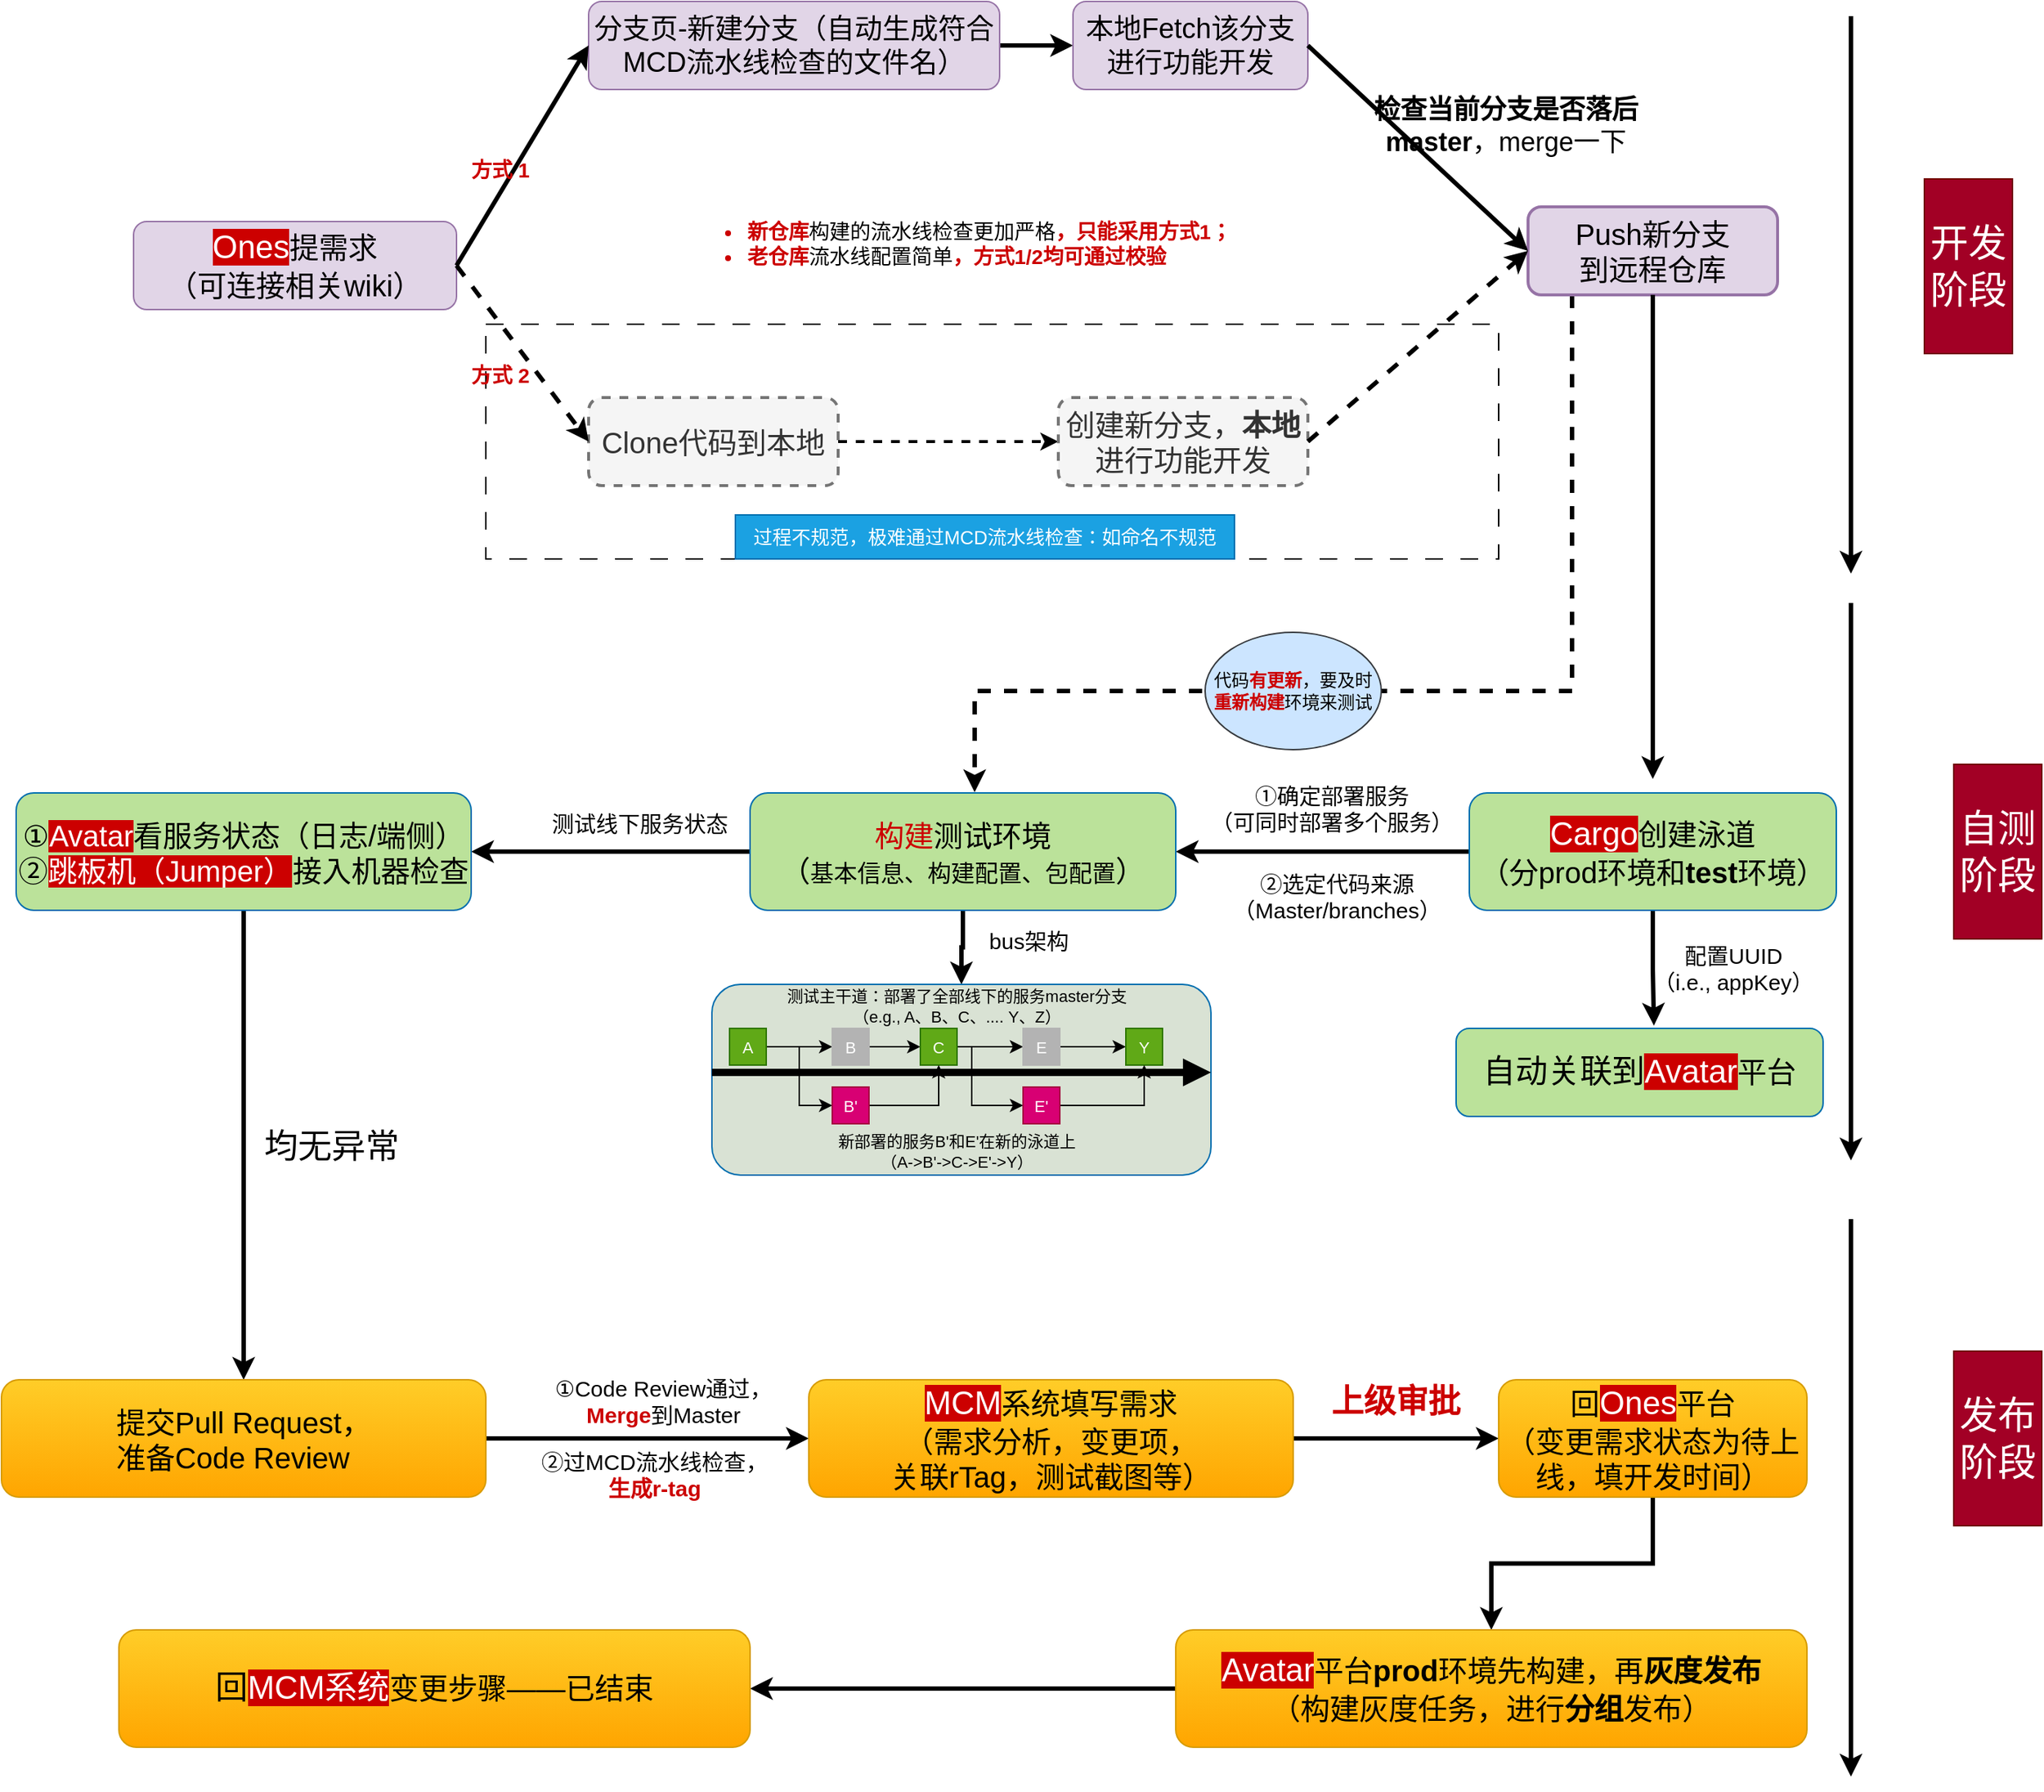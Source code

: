 <mxfile version="21.6.2" type="github">
  <diagram name="第 1 页" id="PtlEiQmd55rJlm-ZIfuo">
    <mxGraphModel dx="2620" dy="926" grid="1" gridSize="10" guides="1" tooltips="1" connect="1" arrows="1" fold="1" page="1" pageScale="1" pageWidth="827" pageHeight="1169" math="0" shadow="0">
      <root>
        <mxCell id="0" />
        <mxCell id="1" parent="0" />
        <mxCell id="-xFfhko4WXNqrOA-c1TB-1" value="&lt;font style=&quot;&quot;&gt;&lt;font color=&quot;#ffffff&quot; style=&quot;background-color: rgb(204, 0, 0); font-size: 22px;&quot;&gt;Ones&lt;/font&gt;&lt;span style=&quot;font-size: 20px;&quot;&gt;提需求&lt;/span&gt;&lt;br&gt;&lt;span style=&quot;font-size: 20px;&quot;&gt;（可连接相关wiki）&lt;/span&gt;&lt;/font&gt;" style="rounded=1;whiteSpace=wrap;html=1;fillColor=#e1d5e7;strokeColor=#9673a6;" vertex="1" parent="1">
          <mxGeometry x="-150" y="260" width="220" height="60" as="geometry" />
        </mxCell>
        <mxCell id="-xFfhko4WXNqrOA-c1TB-12" style="edgeStyle=orthogonalEdgeStyle;rounded=0;orthogonalLoop=1;jettySize=auto;html=1;entryX=0;entryY=0.5;entryDx=0;entryDy=0;strokeWidth=3;" edge="1" parent="1" source="-xFfhko4WXNqrOA-c1TB-2" target="-xFfhko4WXNqrOA-c1TB-9">
          <mxGeometry relative="1" as="geometry" />
        </mxCell>
        <mxCell id="-xFfhko4WXNqrOA-c1TB-2" value="&lt;font style=&quot;font-size: 19px;&quot;&gt;分支页-新建分支（自动生成符合MCD流水线检查的文件名）&lt;/font&gt;" style="rounded=1;whiteSpace=wrap;html=1;fillColor=#e1d5e7;strokeColor=#9673a6;" vertex="1" parent="1">
          <mxGeometry x="160" y="110" width="280" height="60" as="geometry" />
        </mxCell>
        <mxCell id="-xFfhko4WXNqrOA-c1TB-6" style="edgeStyle=orthogonalEdgeStyle;rounded=0;orthogonalLoop=1;jettySize=auto;html=1;strokeWidth=2;dashed=1;" edge="1" parent="1" source="-xFfhko4WXNqrOA-c1TB-3" target="-xFfhko4WXNqrOA-c1TB-4">
          <mxGeometry relative="1" as="geometry" />
        </mxCell>
        <mxCell id="-xFfhko4WXNqrOA-c1TB-3" value="&lt;font style=&quot;font-size: 20px;&quot;&gt;Clone代码到本地&lt;/font&gt;" style="rounded=1;whiteSpace=wrap;html=1;fillColor=#f5f5f5;strokeColor=#757575;fontColor=#333333;dashed=1;strokeWidth=2;" vertex="1" parent="1">
          <mxGeometry x="160" y="380" width="170" height="60" as="geometry" />
        </mxCell>
        <mxCell id="-xFfhko4WXNqrOA-c1TB-4" value="&lt;font style=&quot;font-size: 20px;&quot;&gt;创建新分支，&lt;b&gt;本地&lt;/b&gt;进行功能开发&lt;/font&gt;" style="rounded=1;whiteSpace=wrap;html=1;fillColor=#f5f5f5;strokeColor=#757575;fontColor=#333333;dashed=1;strokeWidth=2;" vertex="1" parent="1">
          <mxGeometry x="480" y="380" width="170" height="60" as="geometry" />
        </mxCell>
        <mxCell id="-xFfhko4WXNqrOA-c1TB-38" style="edgeStyle=orthogonalEdgeStyle;rounded=0;orthogonalLoop=1;jettySize=auto;html=1;entryX=0.526;entryY=-0.006;entryDx=0;entryDy=0;entryPerimeter=0;dashed=1;strokeWidth=3;" edge="1" parent="1" source="-xFfhko4WXNqrOA-c1TB-5" target="-xFfhko4WXNqrOA-c1TB-33">
          <mxGeometry relative="1" as="geometry">
            <mxPoint x="420" y="640" as="targetPoint" />
            <Array as="points">
              <mxPoint x="830" y="580" />
              <mxPoint x="423" y="580" />
              <mxPoint x="423" y="649" />
            </Array>
          </mxGeometry>
        </mxCell>
        <mxCell id="-xFfhko4WXNqrOA-c1TB-5" value="&lt;span style=&quot;font-size: 20px;&quot;&gt;Push新分支&lt;br&gt;到远程仓库&lt;/span&gt;" style="rounded=1;whiteSpace=wrap;html=1;fillColor=#e1d5e7;strokeColor=#9673a6;strokeWidth=2;" vertex="1" parent="1">
          <mxGeometry x="800" y="250" width="170" height="60" as="geometry" />
        </mxCell>
        <mxCell id="-xFfhko4WXNqrOA-c1TB-9" value="&lt;font style=&quot;font-size: 19px;&quot;&gt;本地Fetch该分支进行功能开发&lt;/font&gt;" style="rounded=1;whiteSpace=wrap;html=1;fillColor=#e1d5e7;strokeColor=#9673a6;" vertex="1" parent="1">
          <mxGeometry x="490" y="110" width="160" height="60" as="geometry" />
        </mxCell>
        <mxCell id="-xFfhko4WXNqrOA-c1TB-10" value="" style="endArrow=classic;html=1;rounded=0;strokeWidth=3;entryX=0;entryY=0.5;entryDx=0;entryDy=0;exitX=1;exitY=0.5;exitDx=0;exitDy=0;dashed=1;" edge="1" parent="1" source="-xFfhko4WXNqrOA-c1TB-4" target="-xFfhko4WXNqrOA-c1TB-5">
          <mxGeometry width="50" height="50" relative="1" as="geometry">
            <mxPoint x="500" y="560" as="sourcePoint" />
            <mxPoint x="550" y="510" as="targetPoint" />
          </mxGeometry>
        </mxCell>
        <mxCell id="-xFfhko4WXNqrOA-c1TB-11" value="" style="endArrow=classic;html=1;rounded=0;strokeWidth=3;entryX=0;entryY=0.5;entryDx=0;entryDy=0;exitX=1;exitY=0.5;exitDx=0;exitDy=0;" edge="1" parent="1" source="-xFfhko4WXNqrOA-c1TB-9" target="-xFfhko4WXNqrOA-c1TB-5">
          <mxGeometry width="50" height="50" relative="1" as="geometry">
            <mxPoint x="640" y="320" as="sourcePoint" />
            <mxPoint x="790" y="190" as="targetPoint" />
          </mxGeometry>
        </mxCell>
        <mxCell id="-xFfhko4WXNqrOA-c1TB-13" value="" style="endArrow=classic;html=1;rounded=0;strokeWidth=3;entryX=0;entryY=0.5;entryDx=0;entryDy=0;exitX=1;exitY=0.5;exitDx=0;exitDy=0;" edge="1" parent="1" target="-xFfhko4WXNqrOA-c1TB-2">
          <mxGeometry width="50" height="50" relative="1" as="geometry">
            <mxPoint x="70" y="290" as="sourcePoint" />
            <mxPoint x="220" y="160" as="targetPoint" />
          </mxGeometry>
        </mxCell>
        <mxCell id="-xFfhko4WXNqrOA-c1TB-15" value="" style="endArrow=classic;html=1;rounded=0;strokeWidth=3;entryX=0;entryY=0.5;entryDx=0;entryDy=0;exitX=1;exitY=0.5;exitDx=0;exitDy=0;dashed=1;" edge="1" parent="1" target="-xFfhko4WXNqrOA-c1TB-3">
          <mxGeometry width="50" height="50" relative="1" as="geometry">
            <mxPoint x="70" y="290" as="sourcePoint" />
            <mxPoint x="220" y="390" as="targetPoint" />
          </mxGeometry>
        </mxCell>
        <mxCell id="-xFfhko4WXNqrOA-c1TB-16" value="" style="rounded=0;whiteSpace=wrap;html=1;fillColor=none;dashed=1;dashPattern=12 12;" vertex="1" parent="1">
          <mxGeometry x="90" y="330" width="690" height="160" as="geometry" />
        </mxCell>
        <mxCell id="-xFfhko4WXNqrOA-c1TB-17" value="&lt;font style=&quot;font-size: 13px;&quot;&gt;过程不规范，极难通过MCD流水线检查：如命名不规范&lt;/font&gt;" style="text;html=1;strokeColor=#006EAF;fillColor=#1ba1e2;align=center;verticalAlign=middle;whiteSpace=wrap;rounded=0;fontColor=#ffffff;" vertex="1" parent="1">
          <mxGeometry x="260" y="460" width="340" height="30" as="geometry" />
        </mxCell>
        <mxCell id="-xFfhko4WXNqrOA-c1TB-18" value="&lt;ul&gt;&lt;li style=&quot;text-align: left;&quot;&gt;新仓库&lt;span style=&quot;font-weight: normal;&quot;&gt;&lt;font color=&quot;#000000&quot;&gt;构建的流水线检查更加严格&lt;/font&gt;&lt;/span&gt;，只能采用方式1；&lt;/li&gt;&lt;li style=&quot;text-align: left;&quot;&gt;老仓库&lt;span style=&quot;font-weight: normal;&quot;&gt;&lt;font color=&quot;#000000&quot;&gt;流水线配置简单&lt;/font&gt;&lt;/span&gt;，方式1/2均可通过校验&lt;/li&gt;&lt;/ul&gt;" style="text;html=1;strokeColor=none;fillColor=#FFFFFF;align=center;verticalAlign=middle;whiteSpace=wrap;rounded=0;fontColor=#CC0000;fontSize=14;fontStyle=1" vertex="1" parent="1">
          <mxGeometry x="220" y="260" width="386" height="30" as="geometry" />
        </mxCell>
        <mxCell id="-xFfhko4WXNqrOA-c1TB-20" value="方式 1" style="text;html=1;strokeColor=none;fillColor=none;align=center;verticalAlign=middle;whiteSpace=wrap;rounded=0;fontSize=14;fontStyle=1;fontColor=#CC0000;" vertex="1" parent="1">
          <mxGeometry x="70" y="210" width="60" height="30" as="geometry" />
        </mxCell>
        <mxCell id="-xFfhko4WXNqrOA-c1TB-21" value="方式 2" style="text;html=1;strokeColor=none;fillColor=none;align=center;verticalAlign=middle;whiteSpace=wrap;rounded=0;fontSize=14;fontStyle=1;fontColor=#CC0000;" vertex="1" parent="1">
          <mxGeometry x="70" y="350" width="60" height="30" as="geometry" />
        </mxCell>
        <mxCell id="-xFfhko4WXNqrOA-c1TB-23" value="" style="endArrow=classic;html=1;rounded=0;strokeWidth=3;" edge="1" parent="1">
          <mxGeometry width="50" height="50" relative="1" as="geometry">
            <mxPoint x="1020" y="120" as="sourcePoint" />
            <mxPoint x="1020" y="500" as="targetPoint" />
          </mxGeometry>
        </mxCell>
        <mxCell id="-xFfhko4WXNqrOA-c1TB-24" value="" style="endArrow=classic;html=1;rounded=0;strokeWidth=3;" edge="1" parent="1">
          <mxGeometry width="50" height="50" relative="1" as="geometry">
            <mxPoint x="1020" y="520" as="sourcePoint" />
            <mxPoint x="1020" y="900" as="targetPoint" />
          </mxGeometry>
        </mxCell>
        <mxCell id="-xFfhko4WXNqrOA-c1TB-25" value="" style="endArrow=classic;html=1;rounded=0;strokeWidth=3;" edge="1" parent="1">
          <mxGeometry width="50" height="50" relative="1" as="geometry">
            <mxPoint x="1020" y="940" as="sourcePoint" />
            <mxPoint x="1020" y="1320" as="targetPoint" />
          </mxGeometry>
        </mxCell>
        <mxCell id="-xFfhko4WXNqrOA-c1TB-26" value="&lt;font face=&quot;Times New Roman&quot; style=&quot;font-size: 26px;&quot;&gt;开发阶段&lt;/font&gt;" style="text;html=1;strokeColor=#6F0000;fillColor=#a20025;align=center;verticalAlign=middle;whiteSpace=wrap;rounded=0;fontColor=#ffffff;" vertex="1" parent="1">
          <mxGeometry x="1070" y="231" width="60" height="119" as="geometry" />
        </mxCell>
        <mxCell id="-xFfhko4WXNqrOA-c1TB-27" value="&lt;font face=&quot;Times New Roman&quot; style=&quot;font-size: 26px;&quot;&gt;自测阶段&lt;/font&gt;" style="text;html=1;strokeColor=#6F0000;fillColor=#a20025;align=center;verticalAlign=middle;whiteSpace=wrap;rounded=0;fontColor=#ffffff;" vertex="1" parent="1">
          <mxGeometry x="1090" y="630" width="60" height="119" as="geometry" />
        </mxCell>
        <mxCell id="-xFfhko4WXNqrOA-c1TB-28" value="&lt;font face=&quot;Times New Roman&quot; style=&quot;font-size: 26px;&quot;&gt;发布阶段&lt;/font&gt;" style="text;html=1;strokeColor=#6F0000;fillColor=#a20025;align=center;verticalAlign=middle;whiteSpace=wrap;rounded=0;fontColor=#ffffff;" vertex="1" parent="1">
          <mxGeometry x="1090" y="1030" width="60" height="119" as="geometry" />
        </mxCell>
        <mxCell id="-xFfhko4WXNqrOA-c1TB-29" value="" style="endArrow=classic;html=1;rounded=0;exitX=0.5;exitY=1;exitDx=0;exitDy=0;strokeWidth=3;" edge="1" parent="1" source="-xFfhko4WXNqrOA-c1TB-5">
          <mxGeometry width="50" height="50" relative="1" as="geometry">
            <mxPoint x="840" y="670" as="sourcePoint" />
            <mxPoint x="885" y="640" as="targetPoint" />
          </mxGeometry>
        </mxCell>
        <mxCell id="-xFfhko4WXNqrOA-c1TB-32" style="edgeStyle=orthogonalEdgeStyle;rounded=0;orthogonalLoop=1;jettySize=auto;html=1;entryX=0.539;entryY=-0.032;entryDx=0;entryDy=0;entryPerimeter=0;strokeWidth=3;" edge="1" parent="1" source="-xFfhko4WXNqrOA-c1TB-30" target="-xFfhko4WXNqrOA-c1TB-31">
          <mxGeometry relative="1" as="geometry">
            <Array as="points" />
          </mxGeometry>
        </mxCell>
        <mxCell id="-xFfhko4WXNqrOA-c1TB-34" style="edgeStyle=orthogonalEdgeStyle;rounded=0;orthogonalLoop=1;jettySize=auto;html=1;strokeWidth=3;" edge="1" parent="1" source="-xFfhko4WXNqrOA-c1TB-30" target="-xFfhko4WXNqrOA-c1TB-33">
          <mxGeometry relative="1" as="geometry" />
        </mxCell>
        <mxCell id="-xFfhko4WXNqrOA-c1TB-30" value="&lt;font style=&quot;border-color: var(--border-color); background-color: rgb(204, 0, 0); font-size: 22px;&quot; color=&quot;#ffffff&quot;&gt;Cargo&lt;/font&gt;&lt;span style=&quot;color: rgb(0, 0, 0); border-color: var(--border-color); font-size: 20px;&quot;&gt;创建泳道&lt;br&gt;（分prod环境和&lt;b&gt;test&lt;/b&gt;环境）&lt;/span&gt;" style="rounded=1;whiteSpace=wrap;html=1;fillColor=#BBE29A;fontColor=#ffffff;strokeColor=#006EAF;" vertex="1" parent="1">
          <mxGeometry x="760" y="649.5" width="250" height="80" as="geometry" />
        </mxCell>
        <mxCell id="-xFfhko4WXNqrOA-c1TB-31" value="&lt;font color=&quot;#000000&quot; style=&quot;border-color: var(--border-color); font-size: 22px;&quot;&gt;自动关联到&lt;/font&gt;&lt;font style=&quot;border-color: var(--border-color); background-color: rgb(204, 0, 0); font-size: 22px;&quot; color=&quot;#ffffff&quot;&gt;Avatar&lt;/font&gt;&lt;font color=&quot;#000000&quot; style=&quot;font-size: 20px;&quot;&gt;平台&lt;/font&gt;" style="rounded=1;whiteSpace=wrap;html=1;fillColor=#BBE29A;fontColor=#ffffff;strokeColor=#006EAF;" vertex="1" parent="1">
          <mxGeometry x="751" y="810" width="250" height="60" as="geometry" />
        </mxCell>
        <mxCell id="-xFfhko4WXNqrOA-c1TB-42" style="edgeStyle=orthogonalEdgeStyle;rounded=0;orthogonalLoop=1;jettySize=auto;html=1;entryX=0.5;entryY=0;entryDx=0;entryDy=0;strokeWidth=3;" edge="1" parent="1" source="-xFfhko4WXNqrOA-c1TB-33" target="-xFfhko4WXNqrOA-c1TB-41">
          <mxGeometry relative="1" as="geometry" />
        </mxCell>
        <mxCell id="-xFfhko4WXNqrOA-c1TB-66" style="edgeStyle=orthogonalEdgeStyle;rounded=0;orthogonalLoop=1;jettySize=auto;html=1;entryX=1;entryY=0.5;entryDx=0;entryDy=0;strokeWidth=3;" edge="1" parent="1" source="-xFfhko4WXNqrOA-c1TB-33" target="-xFfhko4WXNqrOA-c1TB-65">
          <mxGeometry relative="1" as="geometry" />
        </mxCell>
        <mxCell id="-xFfhko4WXNqrOA-c1TB-33" value="&lt;font style=&quot;&quot;&gt;&lt;font style=&quot;font-size: 20px;&quot; color=&quot;#cc0000&quot;&gt;构建&lt;/font&gt;&lt;font style=&quot;font-size: 20px;&quot; color=&quot;#000000&quot;&gt;测试环境&lt;br&gt;（&lt;/font&gt;&lt;font style=&quot;font-size: 16px;&quot; color=&quot;#000000&quot;&gt;基本信息、构建配置、包配置&lt;/font&gt;&lt;font style=&quot;font-size: 20px;&quot; color=&quot;#000000&quot;&gt;）&lt;/font&gt;&lt;/font&gt;" style="rounded=1;whiteSpace=wrap;html=1;fillColor=#BBE29A;fontColor=#ffffff;strokeColor=#006EAF;" vertex="1" parent="1">
          <mxGeometry x="270" y="649.5" width="290" height="80" as="geometry" />
        </mxCell>
        <mxCell id="-xFfhko4WXNqrOA-c1TB-35" value="&lt;font style=&quot;font-size: 15px;&quot;&gt;②选定代码来源（Master/branches）&lt;/font&gt;" style="text;html=1;strokeColor=none;fillColor=none;align=center;verticalAlign=middle;whiteSpace=wrap;rounded=0;" vertex="1" parent="1">
          <mxGeometry x="610" y="700" width="120" height="40" as="geometry" />
        </mxCell>
        <mxCell id="-xFfhko4WXNqrOA-c1TB-36" value="&lt;font style=&quot;font-size: 15px;&quot;&gt;配置UUID&lt;br&gt;（i.e., appKey）&lt;/font&gt;" style="text;html=1;strokeColor=none;fillColor=none;align=center;verticalAlign=middle;whiteSpace=wrap;rounded=0;" vertex="1" parent="1">
          <mxGeometry x="880" y="749" width="120" height="40" as="geometry" />
        </mxCell>
        <mxCell id="-xFfhko4WXNqrOA-c1TB-37" value="&lt;font style=&quot;font-size: 15px;&quot;&gt;①确定部署服务&lt;br&gt;（可同时部署多个服务）&lt;/font&gt;" style="text;html=1;strokeColor=none;fillColor=none;align=center;verticalAlign=middle;whiteSpace=wrap;rounded=0;" vertex="1" parent="1">
          <mxGeometry x="573" y="640" width="187" height="40" as="geometry" />
        </mxCell>
        <mxCell id="-xFfhko4WXNqrOA-c1TB-40" value="代码&lt;font color=&quot;#cc0000&quot;&gt;&lt;b&gt;有更新&lt;/b&gt;&lt;/font&gt;，要及时&lt;b&gt;&lt;font color=&quot;#cc0000&quot;&gt;重新构建&lt;/font&gt;&lt;/b&gt;环境来测试" style="ellipse;whiteSpace=wrap;html=1;fillColor=#cce5ff;strokeColor=#36393d;" vertex="1" parent="1">
          <mxGeometry x="580" y="540" width="120" height="80" as="geometry" />
        </mxCell>
        <mxCell id="-xFfhko4WXNqrOA-c1TB-41" value="" style="rounded=1;whiteSpace=wrap;html=1;fillColor=#D9E2D4;fontColor=#ffffff;strokeColor=#006EAF;" vertex="1" parent="1">
          <mxGeometry x="244" y="780" width="340" height="130" as="geometry" />
        </mxCell>
        <mxCell id="-xFfhko4WXNqrOA-c1TB-43" value="&lt;span style=&quot;font-size: 15px;&quot;&gt;bus架构&lt;/span&gt;" style="text;html=1;strokeColor=none;fillColor=none;align=center;verticalAlign=middle;whiteSpace=wrap;rounded=0;" vertex="1" parent="1">
          <mxGeometry x="400" y="730" width="120" height="40" as="geometry" />
        </mxCell>
        <mxCell id="-xFfhko4WXNqrOA-c1TB-44" value="" style="endArrow=block;html=1;rounded=0;strokeWidth=5;endFill=1;fontSize=11;" edge="1" parent="1">
          <mxGeometry width="50" height="50" relative="1" as="geometry">
            <mxPoint x="244" y="840" as="sourcePoint" />
            <mxPoint x="584" y="840" as="targetPoint" />
          </mxGeometry>
        </mxCell>
        <mxCell id="-xFfhko4WXNqrOA-c1TB-45" value="测试主干道：部署了全部线下的服务master分支&lt;br style=&quot;font-size: 11px;&quot;&gt;（e.g., A、B、C、.... Y、Z）" style="text;html=1;strokeColor=none;fillColor=none;align=center;verticalAlign=middle;whiteSpace=wrap;rounded=0;fontSize=11;" vertex="1" parent="1">
          <mxGeometry x="256" y="780" width="310" height="30" as="geometry" />
        </mxCell>
        <mxCell id="-xFfhko4WXNqrOA-c1TB-51" style="edgeStyle=orthogonalEdgeStyle;rounded=0;orthogonalLoop=1;jettySize=auto;html=1;entryX=0;entryY=0.5;entryDx=0;entryDy=0;fontSize=11;" edge="1" parent="1" source="-xFfhko4WXNqrOA-c1TB-46" target="-xFfhko4WXNqrOA-c1TB-47">
          <mxGeometry relative="1" as="geometry" />
        </mxCell>
        <mxCell id="-xFfhko4WXNqrOA-c1TB-62" style="edgeStyle=orthogonalEdgeStyle;rounded=0;orthogonalLoop=1;jettySize=auto;html=1;entryX=0;entryY=0.5;entryDx=0;entryDy=0;" edge="1" parent="1" source="-xFfhko4WXNqrOA-c1TB-46" target="-xFfhko4WXNqrOA-c1TB-55">
          <mxGeometry relative="1" as="geometry" />
        </mxCell>
        <mxCell id="-xFfhko4WXNqrOA-c1TB-46" value="&lt;font style=&quot;font-size: 11px;&quot;&gt;A&lt;/font&gt;" style="rounded=0;whiteSpace=wrap;html=1;fillColor=#60a917;fontColor=#ffffff;strokeColor=#2D7600;fontSize=11;" vertex="1" parent="1">
          <mxGeometry x="256" y="810" width="25" height="25" as="geometry" />
        </mxCell>
        <mxCell id="-xFfhko4WXNqrOA-c1TB-52" style="edgeStyle=orthogonalEdgeStyle;rounded=0;orthogonalLoop=1;jettySize=auto;html=1;entryX=0;entryY=0.5;entryDx=0;entryDy=0;fontSize=11;" edge="1" parent="1" source="-xFfhko4WXNqrOA-c1TB-47" target="-xFfhko4WXNqrOA-c1TB-48">
          <mxGeometry relative="1" as="geometry" />
        </mxCell>
        <mxCell id="-xFfhko4WXNqrOA-c1TB-47" value="&lt;font style=&quot;font-size: 11px;&quot;&gt;B&lt;/font&gt;" style="rounded=0;whiteSpace=wrap;html=1;fillColor=#B3B3B3;fontColor=#ffffff;strokeColor=#B3B3B3;fontSize=11;" vertex="1" parent="1">
          <mxGeometry x="326" y="810" width="25" height="25" as="geometry" />
        </mxCell>
        <mxCell id="-xFfhko4WXNqrOA-c1TB-53" style="edgeStyle=orthogonalEdgeStyle;rounded=0;orthogonalLoop=1;jettySize=auto;html=1;entryX=0;entryY=0.5;entryDx=0;entryDy=0;fontSize=11;" edge="1" parent="1" source="-xFfhko4WXNqrOA-c1TB-48" target="-xFfhko4WXNqrOA-c1TB-49">
          <mxGeometry relative="1" as="geometry" />
        </mxCell>
        <mxCell id="-xFfhko4WXNqrOA-c1TB-63" style="edgeStyle=orthogonalEdgeStyle;rounded=0;orthogonalLoop=1;jettySize=auto;html=1;entryX=0;entryY=0.5;entryDx=0;entryDy=0;" edge="1" parent="1" source="-xFfhko4WXNqrOA-c1TB-48" target="-xFfhko4WXNqrOA-c1TB-57">
          <mxGeometry relative="1" as="geometry">
            <Array as="points">
              <mxPoint x="421" y="823" />
              <mxPoint x="421" y="863" />
            </Array>
          </mxGeometry>
        </mxCell>
        <mxCell id="-xFfhko4WXNqrOA-c1TB-48" value="&lt;font style=&quot;font-size: 11px;&quot;&gt;C&lt;/font&gt;" style="rounded=0;whiteSpace=wrap;html=1;fillColor=#60a917;fontColor=#ffffff;strokeColor=#2D7600;fontSize=11;" vertex="1" parent="1">
          <mxGeometry x="386" y="810" width="25" height="25" as="geometry" />
        </mxCell>
        <mxCell id="-xFfhko4WXNqrOA-c1TB-54" style="edgeStyle=orthogonalEdgeStyle;rounded=0;orthogonalLoop=1;jettySize=auto;html=1;exitX=1;exitY=0.5;exitDx=0;exitDy=0;entryX=0;entryY=0.5;entryDx=0;entryDy=0;fontSize=11;" edge="1" parent="1" source="-xFfhko4WXNqrOA-c1TB-49" target="-xFfhko4WXNqrOA-c1TB-50">
          <mxGeometry relative="1" as="geometry" />
        </mxCell>
        <mxCell id="-xFfhko4WXNqrOA-c1TB-49" value="&lt;font style=&quot;font-size: 11px;&quot;&gt;E&lt;/font&gt;" style="rounded=0;whiteSpace=wrap;html=1;fillColor=#B3B3B3;fontColor=#ffffff;strokeColor=#B3B3B3;fontSize=11;" vertex="1" parent="1">
          <mxGeometry x="456" y="810" width="25" height="25" as="geometry" />
        </mxCell>
        <mxCell id="-xFfhko4WXNqrOA-c1TB-50" value="&lt;span style=&quot;font-size: 11px;&quot;&gt;Y&lt;/span&gt;" style="rounded=0;whiteSpace=wrap;html=1;fillColor=#60a917;fontColor=#ffffff;strokeColor=#2D7600;fontSize=11;" vertex="1" parent="1">
          <mxGeometry x="526" y="810" width="25" height="25" as="geometry" />
        </mxCell>
        <mxCell id="-xFfhko4WXNqrOA-c1TB-59" style="edgeStyle=orthogonalEdgeStyle;rounded=0;orthogonalLoop=1;jettySize=auto;html=1;entryX=0.5;entryY=1;entryDx=0;entryDy=0;fontSize=11;" edge="1" parent="1" source="-xFfhko4WXNqrOA-c1TB-55" target="-xFfhko4WXNqrOA-c1TB-48">
          <mxGeometry relative="1" as="geometry" />
        </mxCell>
        <mxCell id="-xFfhko4WXNqrOA-c1TB-55" value="&lt;font style=&quot;font-size: 11px;&quot;&gt;B&#39;&lt;/font&gt;" style="rounded=0;whiteSpace=wrap;html=1;fillColor=#d80073;fontColor=#ffffff;strokeColor=#A50040;fontSize=11;" vertex="1" parent="1">
          <mxGeometry x="326" y="850" width="25" height="25" as="geometry" />
        </mxCell>
        <mxCell id="-xFfhko4WXNqrOA-c1TB-61" style="edgeStyle=orthogonalEdgeStyle;rounded=0;orthogonalLoop=1;jettySize=auto;html=1;fontSize=11;" edge="1" parent="1" source="-xFfhko4WXNqrOA-c1TB-57" target="-xFfhko4WXNqrOA-c1TB-50">
          <mxGeometry relative="1" as="geometry" />
        </mxCell>
        <mxCell id="-xFfhko4WXNqrOA-c1TB-57" value="&lt;font style=&quot;font-size: 11px;&quot;&gt;E&#39;&lt;/font&gt;" style="rounded=0;whiteSpace=wrap;html=1;fillColor=#d80073;fontColor=#ffffff;strokeColor=#A50040;fontSize=11;" vertex="1" parent="1">
          <mxGeometry x="456" y="850" width="25" height="25" as="geometry" />
        </mxCell>
        <mxCell id="-xFfhko4WXNqrOA-c1TB-64" value="新部署的服务B&#39;和E&#39;在新的泳道上&lt;br&gt;（A-&amp;gt;B&#39;-&amp;gt;C-&amp;gt;E&#39;-&amp;gt;Y）" style="text;html=1;strokeColor=none;fillColor=none;align=center;verticalAlign=middle;whiteSpace=wrap;rounded=0;fontSize=11;" vertex="1" parent="1">
          <mxGeometry x="256" y="879" width="310" height="30" as="geometry" />
        </mxCell>
        <mxCell id="-xFfhko4WXNqrOA-c1TB-68" style="edgeStyle=orthogonalEdgeStyle;rounded=0;orthogonalLoop=1;jettySize=auto;html=1;strokeWidth=3;entryX=0.5;entryY=0;entryDx=0;entryDy=0;" edge="1" parent="1" source="-xFfhko4WXNqrOA-c1TB-65" target="-xFfhko4WXNqrOA-c1TB-73">
          <mxGeometry relative="1" as="geometry">
            <mxPoint x="-75" y="1049.5" as="targetPoint" />
          </mxGeometry>
        </mxCell>
        <mxCell id="-xFfhko4WXNqrOA-c1TB-65" value="&lt;font style=&quot;font-size: 20px;&quot;&gt;&lt;font style=&quot;font-size: 20px;&quot;&gt;&lt;font color=&quot;#000000&quot;&gt;①&lt;/font&gt;&lt;span style=&quot;background-color: rgb(204, 0, 0);&quot;&gt;Avatar&lt;/span&gt;&lt;font color=&quot;#000000&quot;&gt;看服务状态（日志/端侧）&lt;/font&gt;&lt;br&gt;&lt;font color=&quot;#000000&quot;&gt;②&lt;/font&gt;&lt;span style=&quot;background-color: rgb(204, 0, 0);&quot;&gt;跳板机（Jumper）&lt;/span&gt;&lt;font color=&quot;#000000&quot;&gt;接入机器检查&lt;/font&gt;&lt;br&gt;&lt;/font&gt;&lt;/font&gt;" style="rounded=1;whiteSpace=wrap;html=1;fillColor=#BBE29A;fontColor=#ffffff;strokeColor=#006EAF;" vertex="1" parent="1">
          <mxGeometry x="-230" y="649.5" width="310" height="80" as="geometry" />
        </mxCell>
        <mxCell id="-xFfhko4WXNqrOA-c1TB-67" value="&lt;font style=&quot;font-size: 15px;&quot;&gt;测试线下服务状态&lt;/font&gt;" style="text;html=1;strokeColor=none;fillColor=none;align=center;verticalAlign=middle;whiteSpace=wrap;rounded=0;" vertex="1" parent="1">
          <mxGeometry x="130" y="649.5" width="130" height="40" as="geometry" />
        </mxCell>
        <mxCell id="-xFfhko4WXNqrOA-c1TB-69" value="&lt;font style=&quot;font-size: 23px;&quot;&gt;均无异常&lt;/font&gt;" style="text;html=1;strokeColor=none;fillColor=none;align=center;verticalAlign=middle;whiteSpace=wrap;rounded=0;" vertex="1" parent="1">
          <mxGeometry x="-80" y="869.5" width="130" height="40" as="geometry" />
        </mxCell>
        <mxCell id="-xFfhko4WXNqrOA-c1TB-72" value="&lt;font style=&quot;font-size: 18px;&quot;&gt;&lt;b&gt;检查当前分支是否落后master&lt;/b&gt;，merge一下&lt;/font&gt;" style="text;html=1;strokeColor=none;fillColor=none;align=center;verticalAlign=middle;whiteSpace=wrap;rounded=0;fontSize=18;" vertex="1" parent="1">
          <mxGeometry x="690" y="170" width="190" height="50" as="geometry" />
        </mxCell>
        <mxCell id="-xFfhko4WXNqrOA-c1TB-75" style="edgeStyle=orthogonalEdgeStyle;rounded=0;orthogonalLoop=1;jettySize=auto;html=1;entryX=0;entryY=0.5;entryDx=0;entryDy=0;strokeWidth=3;" edge="1" parent="1" source="-xFfhko4WXNqrOA-c1TB-73" target="-xFfhko4WXNqrOA-c1TB-74">
          <mxGeometry relative="1" as="geometry" />
        </mxCell>
        <mxCell id="-xFfhko4WXNqrOA-c1TB-73" value="&lt;div style=&quot;text-align: justify;&quot;&gt;&lt;span style=&quot;font-size: 20px; background-color: initial;&quot;&gt;提交Pull Request，&lt;/span&gt;&lt;/div&gt;&lt;font style=&quot;font-size: 20px;&quot;&gt;&lt;div style=&quot;text-align: justify;&quot;&gt;&lt;span style=&quot;background-color: initial;&quot;&gt;准备Code Review&lt;/span&gt;&lt;/div&gt;&lt;/font&gt;" style="rounded=1;whiteSpace=wrap;html=1;fillColor=#ffcd28;strokeColor=#d79b00;gradientColor=#ffa500;gradientDirection=south;" vertex="1" parent="1">
          <mxGeometry x="-240" y="1049.5" width="330" height="80" as="geometry" />
        </mxCell>
        <mxCell id="-xFfhko4WXNqrOA-c1TB-80" style="edgeStyle=orthogonalEdgeStyle;rounded=0;orthogonalLoop=1;jettySize=auto;html=1;entryX=0;entryY=0.5;entryDx=0;entryDy=0;strokeWidth=3;" edge="1" parent="1" source="-xFfhko4WXNqrOA-c1TB-74" target="-xFfhko4WXNqrOA-c1TB-79">
          <mxGeometry relative="1" as="geometry" />
        </mxCell>
        <mxCell id="-xFfhko4WXNqrOA-c1TB-74" value="&lt;div style=&quot;&quot;&gt;&lt;font color=&quot;#ffffff&quot; style=&quot;font-size: 22px; background-color: rgb(204, 0, 0);&quot;&gt;MCM&lt;/font&gt;&lt;span style=&quot;font-size: 20px;&quot;&gt;系统填写需求&lt;/span&gt;&lt;/div&gt;&lt;div style=&quot;&quot;&gt;&lt;span style=&quot;font-size: 20px;&quot;&gt;（需求分析，变更项，&lt;/span&gt;&lt;/div&gt;&lt;div style=&quot;&quot;&gt;&lt;span style=&quot;font-size: 20px;&quot;&gt;关联rTag，测试截图等）&lt;/span&gt;&lt;/div&gt;" style="rounded=1;whiteSpace=wrap;html=1;fillColor=#ffcd28;strokeColor=#d79b00;gradientColor=#ffa500;gradientDirection=south;align=center;" vertex="1" parent="1">
          <mxGeometry x="310" y="1049.5" width="330" height="80" as="geometry" />
        </mxCell>
        <mxCell id="-xFfhko4WXNqrOA-c1TB-77" value="&lt;div style=&quot;&quot;&gt;&lt;span style=&quot;font-size: 15px;&quot;&gt;①Code Review通过，&lt;/span&gt;&lt;/div&gt;&lt;span style=&quot;font-family: Helvetica; font-style: normal; font-variant-ligatures: normal; font-variant-caps: normal; letter-spacing: normal; orphans: 2; text-indent: 0px; text-transform: none; widows: 2; word-spacing: 0px; -webkit-text-stroke-width: 0px; background-color: rgb(251, 251, 251); text-decoration-style: initial; text-decoration-color: initial; float: none; display: inline !important;&quot;&gt;&lt;font style=&quot;font-size: 15px;&quot;&gt;&lt;div style=&quot;&quot;&gt;&lt;font style=&quot;&quot; color=&quot;#cc0000&quot;&gt;&lt;b&gt;Merge&lt;/b&gt;&lt;/font&gt;到Master&lt;/div&gt;&lt;/font&gt;&lt;/span&gt;" style="text;whiteSpace=wrap;html=1;align=center;" vertex="1" parent="1">
          <mxGeometry x="116" y="1039.5" width="190" height="50" as="geometry" />
        </mxCell>
        <mxCell id="-xFfhko4WXNqrOA-c1TB-78" value="&lt;div style=&quot;&quot;&gt;&lt;span style=&quot;font-size: 15px;&quot;&gt;②过MCD流水线检查，&lt;/span&gt;&lt;/div&gt;&lt;div style=&quot;&quot;&gt;&lt;span style=&quot;font-size: 15px;&quot;&gt;&lt;b&gt;&lt;font color=&quot;#cc0000&quot;&gt;生成r-tag&lt;/font&gt;&lt;/b&gt;&lt;/span&gt;&lt;/div&gt;" style="text;whiteSpace=wrap;html=1;align=center;" vertex="1" parent="1">
          <mxGeometry x="110" y="1089.5" width="190" height="50" as="geometry" />
        </mxCell>
        <mxCell id="-xFfhko4WXNqrOA-c1TB-84" style="edgeStyle=orthogonalEdgeStyle;rounded=0;orthogonalLoop=1;jettySize=auto;html=1;strokeWidth=3;" edge="1" parent="1" source="-xFfhko4WXNqrOA-c1TB-79" target="-xFfhko4WXNqrOA-c1TB-83">
          <mxGeometry relative="1" as="geometry" />
        </mxCell>
        <mxCell id="-xFfhko4WXNqrOA-c1TB-79" value="&lt;div style=&quot;&quot;&gt;&lt;span style=&quot;font-size: 20px;&quot;&gt;回&lt;/span&gt;&lt;font color=&quot;#ffffff&quot; style=&quot;font-size: 22px; background-color: rgb(204, 0, 0);&quot;&gt;Ones&lt;/font&gt;&lt;span style=&quot;font-size: 20px;&quot;&gt;平台&lt;/span&gt;&lt;/div&gt;&lt;div style=&quot;&quot;&gt;&lt;span style=&quot;font-size: 20px;&quot;&gt;（变更需求状态为待上线，填开发时间）&lt;/span&gt;&lt;/div&gt;" style="rounded=1;whiteSpace=wrap;html=1;fillColor=#ffcd28;strokeColor=#d79b00;gradientColor=#ffa500;gradientDirection=south;align=center;" vertex="1" parent="1">
          <mxGeometry x="780" y="1049.5" width="210" height="80" as="geometry" />
        </mxCell>
        <mxCell id="-xFfhko4WXNqrOA-c1TB-81" value="&lt;div style=&quot;&quot;&gt;&lt;br&gt;&lt;/div&gt;" style="text;whiteSpace=wrap;html=1;align=center;" vertex="1" parent="1">
          <mxGeometry x="660" y="1050" width="100" height="30" as="geometry" />
        </mxCell>
        <mxCell id="-xFfhko4WXNqrOA-c1TB-82" value="&lt;b style=&quot;border-color: var(--border-color); color: rgb(204, 0, 0); font-size: 22px;&quot;&gt;上级审批&lt;/b&gt;" style="text;html=1;strokeColor=none;fillColor=none;align=center;verticalAlign=middle;whiteSpace=wrap;rounded=0;fontSize=22;" vertex="1" parent="1">
          <mxGeometry x="655" y="1050" width="110" height="30" as="geometry" />
        </mxCell>
        <mxCell id="-xFfhko4WXNqrOA-c1TB-86" style="edgeStyle=orthogonalEdgeStyle;rounded=0;orthogonalLoop=1;jettySize=auto;html=1;entryX=1;entryY=0.5;entryDx=0;entryDy=0;strokeWidth=3;" edge="1" parent="1" source="-xFfhko4WXNqrOA-c1TB-83" target="-xFfhko4WXNqrOA-c1TB-85">
          <mxGeometry relative="1" as="geometry" />
        </mxCell>
        <mxCell id="-xFfhko4WXNqrOA-c1TB-83" value="&lt;div style=&quot;&quot;&gt;&lt;font color=&quot;#ffffff&quot;&gt;&lt;span style=&quot;font-size: 22px; background-color: rgb(204, 0, 0);&quot;&gt;Avatar&lt;/span&gt;&lt;/font&gt;&lt;span style=&quot;font-size: 20px;&quot;&gt;平台&lt;b&gt;prod&lt;/b&gt;环境先构建，再&lt;b&gt;灰度发布&lt;/b&gt;&lt;/span&gt;&lt;/div&gt;&lt;div style=&quot;&quot;&gt;&lt;span style=&quot;font-size: 20px;&quot;&gt;（构建灰度任务，进行&lt;b&gt;分组&lt;/b&gt;发布）&lt;/span&gt;&lt;/div&gt;" style="rounded=1;whiteSpace=wrap;html=1;fillColor=#ffcd28;strokeColor=#d79b00;gradientColor=#ffa500;gradientDirection=south;align=center;" vertex="1" parent="1">
          <mxGeometry x="560" y="1220" width="430" height="80" as="geometry" />
        </mxCell>
        <mxCell id="-xFfhko4WXNqrOA-c1TB-85" value="&lt;div style=&quot;&quot;&gt;&lt;span style=&quot;font-size: 22px;&quot;&gt;回&lt;/span&gt;&lt;span style=&quot;color: rgb(255, 255, 255); font-size: 22px; background-color: rgb(204, 0, 0);&quot;&gt;MCM系统&lt;/span&gt;&lt;span style=&quot;font-size: 20px;&quot;&gt;变更步骤——已结束&lt;br&gt;&lt;/span&gt;&lt;/div&gt;" style="rounded=1;whiteSpace=wrap;html=1;fillColor=#ffcd28;strokeColor=#d79b00;gradientColor=#ffa500;gradientDirection=south;align=center;" vertex="1" parent="1">
          <mxGeometry x="-160" y="1220" width="430" height="80" as="geometry" />
        </mxCell>
      </root>
    </mxGraphModel>
  </diagram>
</mxfile>

